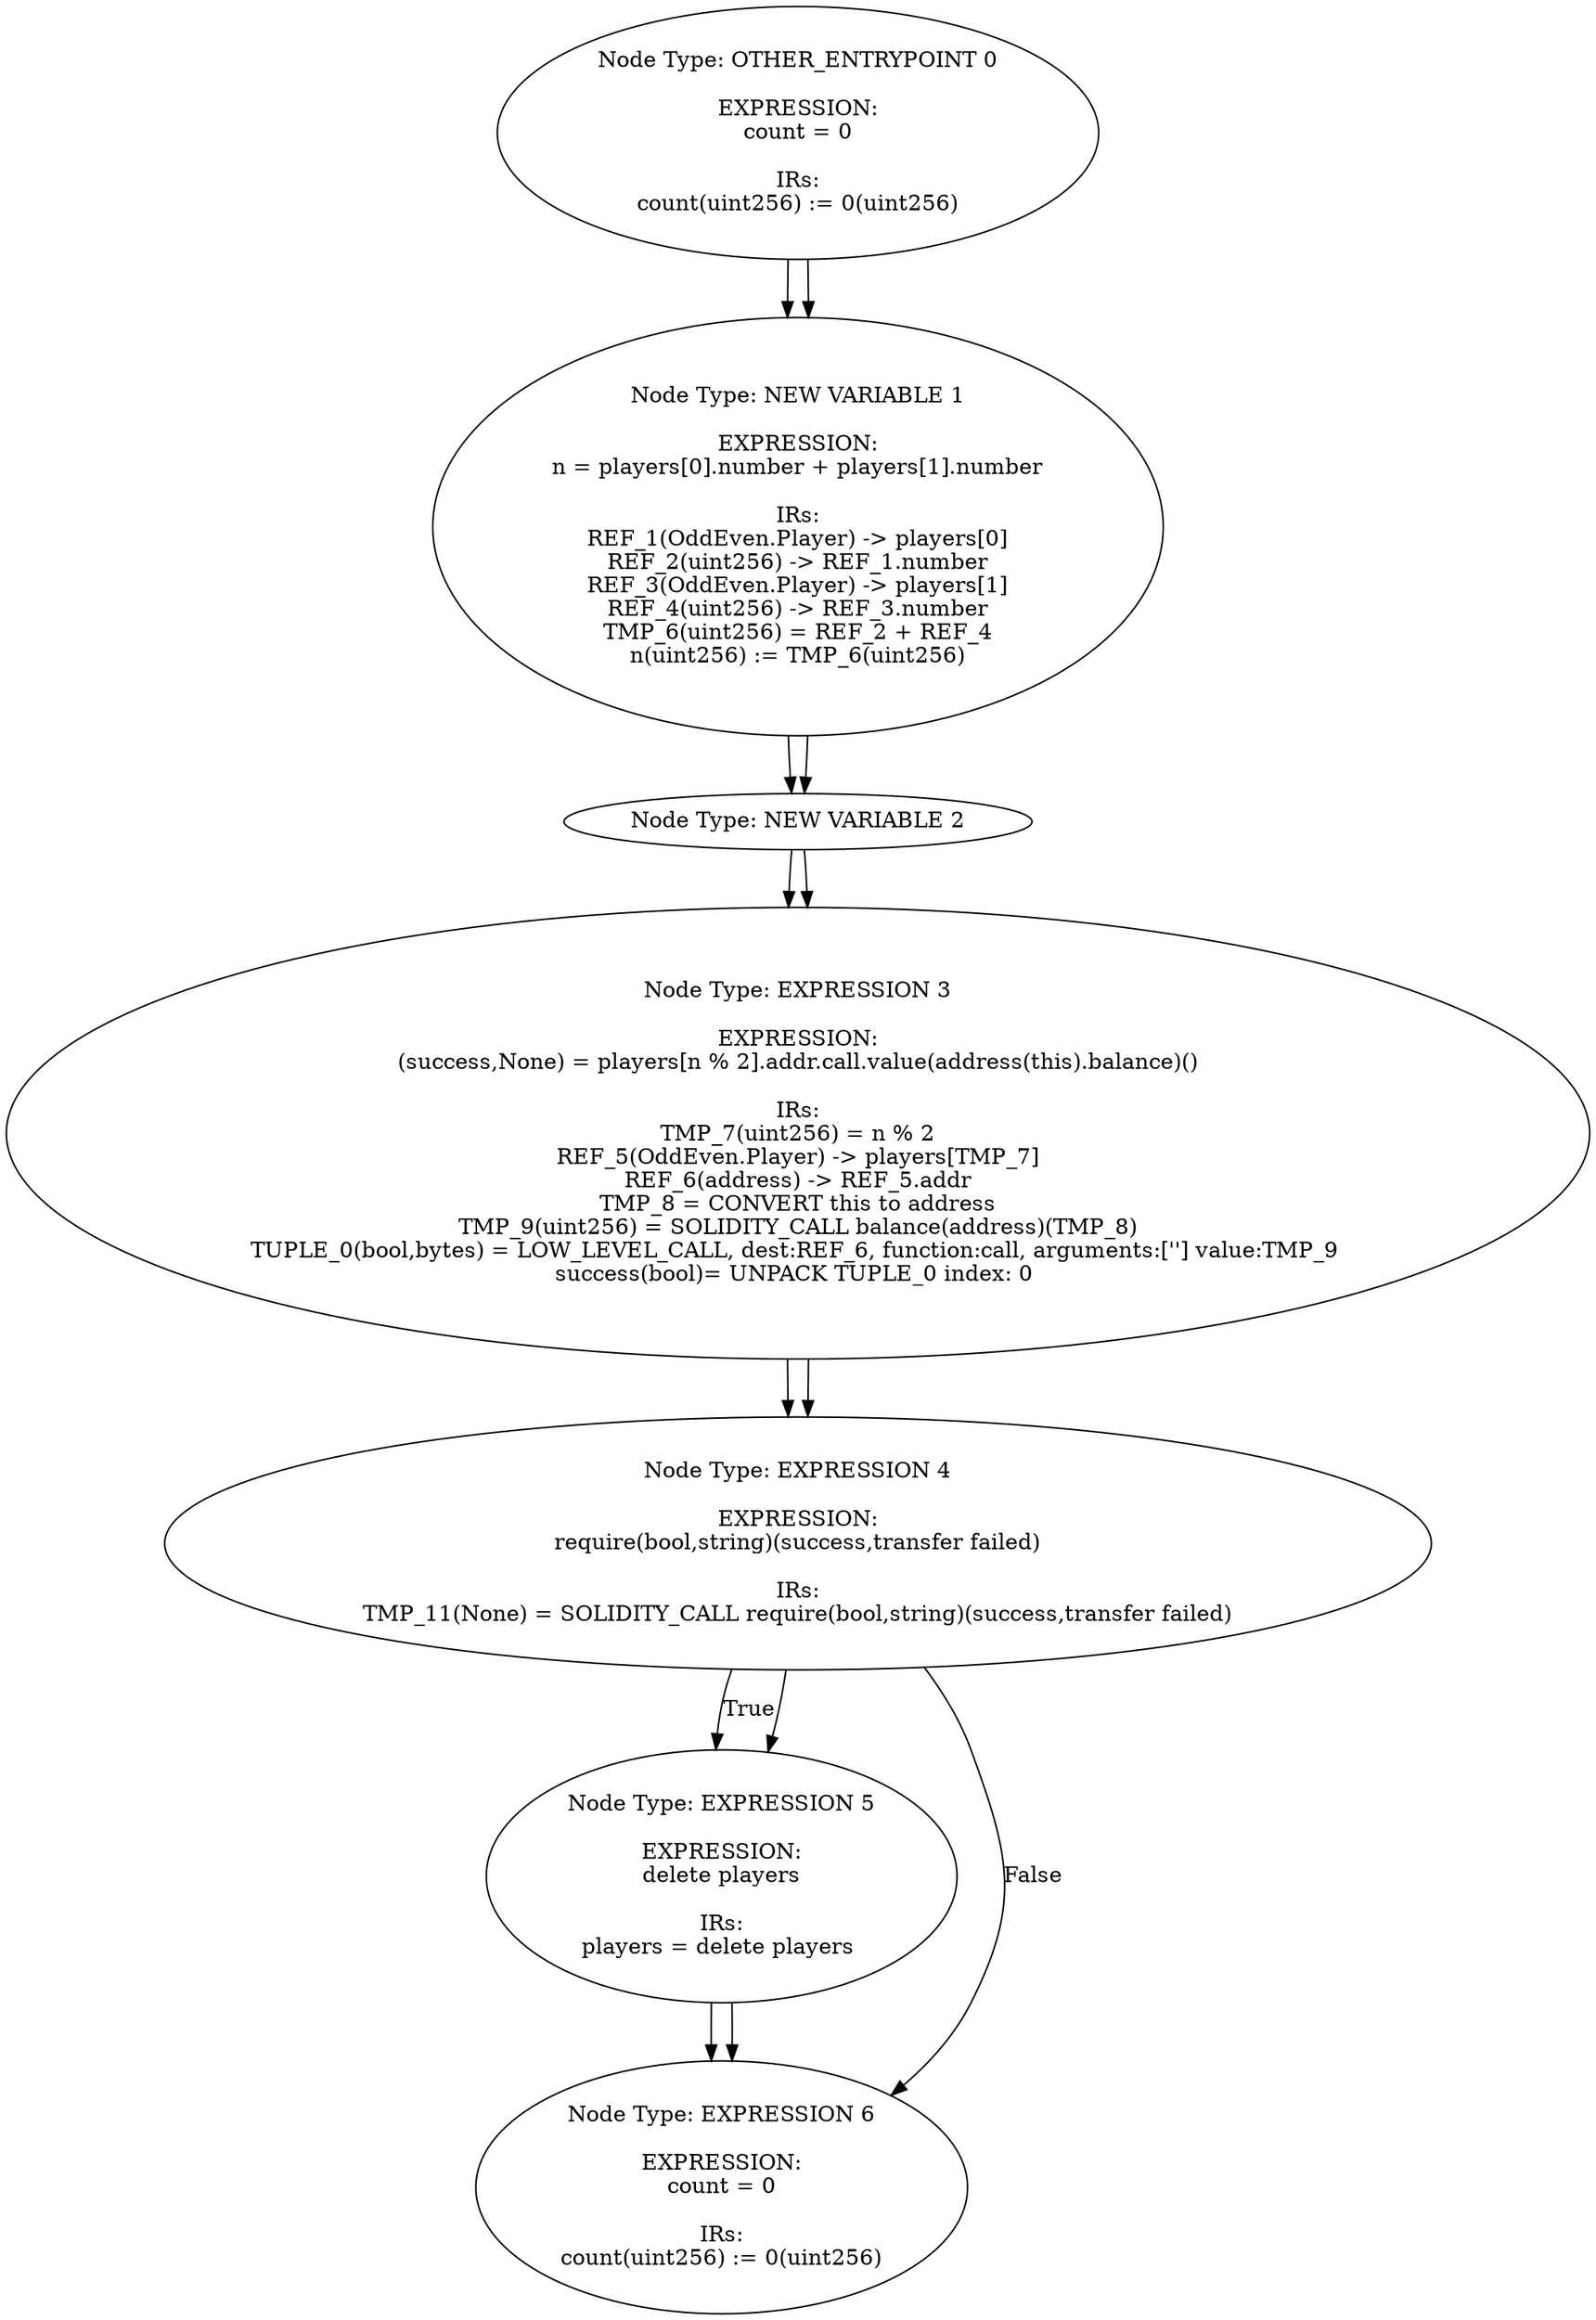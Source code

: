 digraph CFG {
0[label="Node Type: ENTRY_POINT 0
"];
0->1;
1[label="Node Type: EXPRESSION 1

EXPRESSION:
require(bool,string)(msg.value == 1000000000000000000,msg.value must be 1 eth)

IRs:
TMP_0(bool) = msg.value == 1000000000000000000
TMP_1(None) = SOLIDITY_CALL require(bool,string)(TMP_0,msg.value must be 1 eth)"];
1->2;
2[label="Node Type: EXPRESSION 2

EXPRESSION:
players[count] = Player(msg.sender,number)

IRs:
REF_0(OddEven.Player) -> players[count]
TMP_2(OddEven.Player) = new Player(msg.sender,number)
REF_0(OddEven.Player) (->players) := TMP_2(OddEven.Player)"];
2->3;
3[label="Node Type: EXPRESSION 3

EXPRESSION:
count ++

IRs:
TMP_3(uint256) := count(uint256)
count(uint256) = count + 1"];
3->4;
4[label="Node Type: IF 4

EXPRESSION:
count == 2

IRs:
TMP_4(bool) = count == 2
CONDITION TMP_4"];
4->5[label="True"];
4->6[label="False"];
5[label="Node Type: EXPRESSION 5

EXPRESSION:
selectWinner()

IRs:
INTERNAL_CALL, OddEven.selectWinner()()"];
5->6;
6[label="Node Type: END_IF 6
"];
0[label="Node Type: ENTRY_POINT 0
"];
0->1;
1[label="Node Type: NEW VARIABLE 1

EXPRESSION:
n = players[0].number + players[1].number

IRs:
REF_1(OddEven.Player) -> players[0]
REF_2(uint256) -> REF_1.number
REF_3(OddEven.Player) -> players[1]
REF_4(uint256) -> REF_3.number
TMP_6(uint256) = REF_2 + REF_4
n(uint256) := TMP_6(uint256)"];
1->2;
2[label="Node Type: NEW VARIABLE 2
"];
2->3;
3[label="Node Type: EXPRESSION 3

EXPRESSION:
(success,None) = players[n % 2].addr.call.value(address(this).balance)()

IRs:
TMP_7(uint256) = n % 2
REF_5(OddEven.Player) -> players[TMP_7]
REF_6(address) -> REF_5.addr
TMP_8 = CONVERT this to address
TMP_9(uint256) = SOLIDITY_CALL balance(address)(TMP_8)
TUPLE_0(bool,bytes) = LOW_LEVEL_CALL, dest:REF_6, function:call, arguments:[''] value:TMP_9 
success(bool)= UNPACK TUPLE_0 index: 0 "];
3->4;
4[label="Node Type: EXPRESSION 4

EXPRESSION:
require(bool,string)(success,transfer failed)

IRs:
TMP_11(None) = SOLIDITY_CALL require(bool,string)(success,transfer failed)"];
4->5;
5[label="Node Type: EXPRESSION 5

EXPRESSION:
delete players

IRs:
players = delete players "];
5->6;
6[label="Node Type: EXPRESSION 6

EXPRESSION:
count = 0

IRs:
count(uint256) := 0(uint256)"];
0[label="Node Type: OTHER_ENTRYPOINT 0

EXPRESSION:
count = 0

IRs:
count(uint256) := 0(uint256)"];
}
